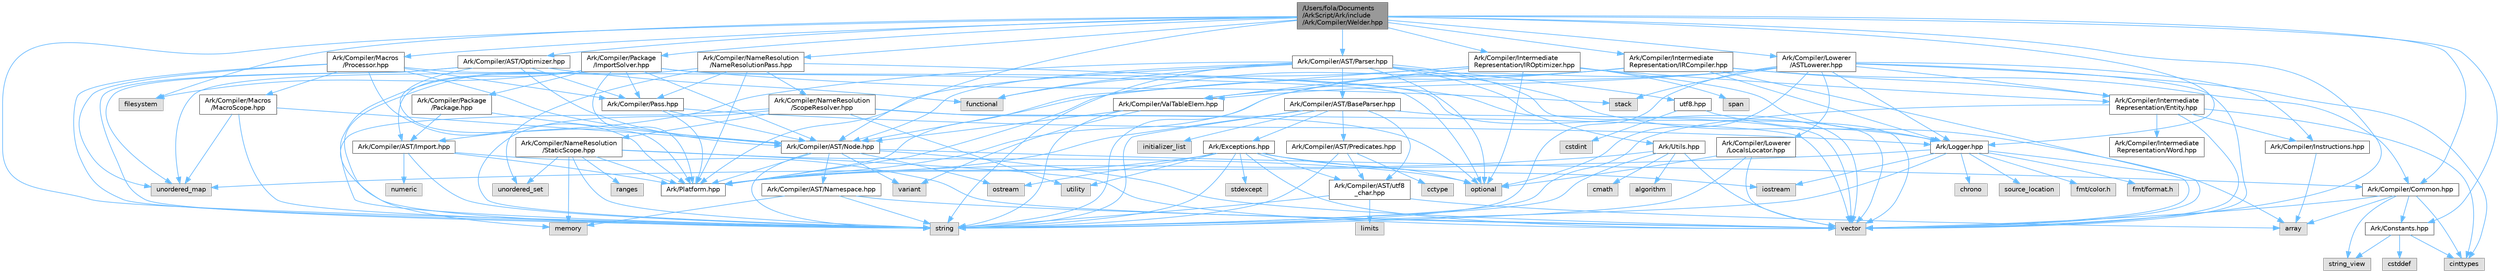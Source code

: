digraph "/Users/fola/Documents/ArkScript/Ark/include/Ark/Compiler/Welder.hpp"
{
 // INTERACTIVE_SVG=YES
 // LATEX_PDF_SIZE
  bgcolor="transparent";
  edge [fontname=Helvetica,fontsize=10,labelfontname=Helvetica,labelfontsize=10];
  node [fontname=Helvetica,fontsize=10,shape=box,height=0.2,width=0.4];
  Node1 [id="Node000001",label="/Users/fola/Documents\l/ArkScript/Ark/include\l/Ark/Compiler/Welder.hpp",height=0.2,width=0.4,color="gray40", fillcolor="grey60", style="filled", fontcolor="black",tooltip="In charge of welding everything needed to compile code."];
  Node1 -> Node2 [id="edge1_Node000001_Node000002",color="steelblue1",style="solid",tooltip=" "];
  Node2 [id="Node000002",label="string",height=0.2,width=0.4,color="grey60", fillcolor="#E0E0E0", style="filled",tooltip=" "];
  Node1 -> Node3 [id="edge2_Node000001_Node000003",color="steelblue1",style="solid",tooltip=" "];
  Node3 [id="Node000003",label="vector",height=0.2,width=0.4,color="grey60", fillcolor="#E0E0E0", style="filled",tooltip=" "];
  Node1 -> Node4 [id="edge3_Node000001_Node000004",color="steelblue1",style="solid",tooltip=" "];
  Node4 [id="Node000004",label="filesystem",height=0.2,width=0.4,color="grey60", fillcolor="#E0E0E0", style="filled",tooltip=" "];
  Node1 -> Node5 [id="edge4_Node000001_Node000005",color="steelblue1",style="solid",tooltip=" "];
  Node5 [id="Node000005",label="Ark/Compiler/Common.hpp",height=0.2,width=0.4,color="grey40", fillcolor="white", style="filled",URL="$d8/ddd/Common_8hpp.html",tooltip="Common code for the compiler."];
  Node5 -> Node6 [id="edge5_Node000005_Node000006",color="steelblue1",style="solid",tooltip=" "];
  Node6 [id="Node000006",label="array",height=0.2,width=0.4,color="grey60", fillcolor="#E0E0E0", style="filled",tooltip=" "];
  Node5 -> Node7 [id="edge6_Node000005_Node000007",color="steelblue1",style="solid",tooltip=" "];
  Node7 [id="Node000007",label="string_view",height=0.2,width=0.4,color="grey60", fillcolor="#E0E0E0", style="filled",tooltip=" "];
  Node5 -> Node3 [id="edge7_Node000005_Node000003",color="steelblue1",style="solid",tooltip=" "];
  Node5 -> Node8 [id="edge8_Node000005_Node000008",color="steelblue1",style="solid",tooltip=" "];
  Node8 [id="Node000008",label="cinttypes",height=0.2,width=0.4,color="grey60", fillcolor="#E0E0E0", style="filled",tooltip=" "];
  Node5 -> Node9 [id="edge9_Node000005_Node000009",color="steelblue1",style="solid",tooltip=" "];
  Node9 [id="Node000009",label="Ark/Constants.hpp",height=0.2,width=0.4,color="grey40", fillcolor="white", style="filled",URL="$d6/de9/Constants_8hpp.html",tooltip="Constants used by ArkScript."];
  Node9 -> Node7 [id="edge10_Node000009_Node000007",color="steelblue1",style="solid",tooltip=" "];
  Node9 -> Node8 [id="edge11_Node000009_Node000008",color="steelblue1",style="solid",tooltip=" "];
  Node9 -> Node10 [id="edge12_Node000009_Node000010",color="steelblue1",style="solid",tooltip=" "];
  Node10 [id="Node000010",label="cstddef",height=0.2,width=0.4,color="grey60", fillcolor="#E0E0E0", style="filled",tooltip=" "];
  Node1 -> Node11 [id="edge13_Node000001_Node000011",color="steelblue1",style="solid",tooltip=" "];
  Node11 [id="Node000011",label="Ark/Compiler/AST/Node.hpp",height=0.2,width=0.4,color="grey40", fillcolor="white", style="filled",URL="$d7/dc6/Node_8hpp.html",tooltip="AST node used by the parser, optimizer and compiler."];
  Node11 -> Node12 [id="edge14_Node000011_Node000012",color="steelblue1",style="solid",tooltip=" "];
  Node12 [id="Node000012",label="variant",height=0.2,width=0.4,color="grey60", fillcolor="#E0E0E0", style="filled",tooltip=" "];
  Node11 -> Node13 [id="edge15_Node000011_Node000013",color="steelblue1",style="solid",tooltip=" "];
  Node13 [id="Node000013",label="ostream",height=0.2,width=0.4,color="grey60", fillcolor="#E0E0E0", style="filled",tooltip=" "];
  Node11 -> Node2 [id="edge16_Node000011_Node000002",color="steelblue1",style="solid",tooltip=" "];
  Node11 -> Node3 [id="edge17_Node000011_Node000003",color="steelblue1",style="solid",tooltip=" "];
  Node11 -> Node14 [id="edge18_Node000011_Node000014",color="steelblue1",style="solid",tooltip=" "];
  Node14 [id="Node000014",label="Ark/Compiler/AST/Namespace.hpp",height=0.2,width=0.4,color="grey40", fillcolor="white", style="filled",URL="$da/d33/Namespace_8hpp.html",tooltip=" "];
  Node14 -> Node2 [id="edge19_Node000014_Node000002",color="steelblue1",style="solid",tooltip=" "];
  Node14 -> Node3 [id="edge20_Node000014_Node000003",color="steelblue1",style="solid",tooltip=" "];
  Node14 -> Node15 [id="edge21_Node000014_Node000015",color="steelblue1",style="solid",tooltip=" "];
  Node15 [id="Node000015",label="memory",height=0.2,width=0.4,color="grey60", fillcolor="#E0E0E0", style="filled",tooltip=" "];
  Node11 -> Node5 [id="edge22_Node000011_Node000005",color="steelblue1",style="solid",tooltip=" "];
  Node11 -> Node16 [id="edge23_Node000011_Node000016",color="steelblue1",style="solid",tooltip=" "];
  Node16 [id="Node000016",label="Ark/Platform.hpp",height=0.2,width=0.4,color="grey40", fillcolor="white", style="filled",URL="$d5/d40/Platform_8hpp.html",tooltip="ArkScript configuration macros."];
  Node1 -> Node17 [id="edge24_Node000001_Node000017",color="steelblue1",style="solid",tooltip=" "];
  Node17 [id="Node000017",label="Ark/Compiler/AST/Parser.hpp",height=0.2,width=0.4,color="grey40", fillcolor="white", style="filled",URL="$d7/ddd/Parser_8hpp.html",tooltip="Parse ArkScript code, but do not handle any import declarations."];
  Node17 -> Node18 [id="edge25_Node000017_Node000018",color="steelblue1",style="solid",tooltip=" "];
  Node18 [id="Node000018",label="Ark/Compiler/AST/BaseParser.hpp",height=0.2,width=0.4,color="grey40", fillcolor="white", style="filled",URL="$d3/d70/BaseParser_8hpp.html",tooltip=" "];
  Node18 -> Node2 [id="edge26_Node000018_Node000002",color="steelblue1",style="solid",tooltip=" "];
  Node18 -> Node3 [id="edge27_Node000018_Node000003",color="steelblue1",style="solid",tooltip=" "];
  Node18 -> Node19 [id="edge28_Node000018_Node000019",color="steelblue1",style="solid",tooltip=" "];
  Node19 [id="Node000019",label="initializer_list",height=0.2,width=0.4,color="grey60", fillcolor="#E0E0E0", style="filled",tooltip=" "];
  Node18 -> Node16 [id="edge29_Node000018_Node000016",color="steelblue1",style="solid",tooltip=" "];
  Node18 -> Node20 [id="edge30_Node000018_Node000020",color="steelblue1",style="solid",tooltip=" "];
  Node20 [id="Node000020",label="Ark/Exceptions.hpp",height=0.2,width=0.4,color="grey40", fillcolor="white", style="filled",URL="$d2/de9/Exceptions_8hpp.html",tooltip="ArkScript homemade exceptions."];
  Node20 -> Node2 [id="edge31_Node000020_Node000002",color="steelblue1",style="solid",tooltip=" "];
  Node20 -> Node21 [id="edge32_Node000020_Node000021",color="steelblue1",style="solid",tooltip=" "];
  Node21 [id="Node000021",label="utility",height=0.2,width=0.4,color="grey60", fillcolor="#E0E0E0", style="filled",tooltip=" "];
  Node20 -> Node3 [id="edge33_Node000020_Node000003",color="steelblue1",style="solid",tooltip=" "];
  Node20 -> Node22 [id="edge34_Node000020_Node000022",color="steelblue1",style="solid",tooltip=" "];
  Node22 [id="Node000022",label="stdexcept",height=0.2,width=0.4,color="grey60", fillcolor="#E0E0E0", style="filled",tooltip=" "];
  Node20 -> Node23 [id="edge35_Node000020_Node000023",color="steelblue1",style="solid",tooltip=" "];
  Node23 [id="Node000023",label="optional",height=0.2,width=0.4,color="grey60", fillcolor="#E0E0E0", style="filled",tooltip=" "];
  Node20 -> Node13 [id="edge36_Node000020_Node000013",color="steelblue1",style="solid",tooltip=" "];
  Node20 -> Node24 [id="edge37_Node000020_Node000024",color="steelblue1",style="solid",tooltip=" "];
  Node24 [id="Node000024",label="iostream",height=0.2,width=0.4,color="grey60", fillcolor="#E0E0E0", style="filled",tooltip=" "];
  Node20 -> Node25 [id="edge38_Node000020_Node000025",color="steelblue1",style="solid",tooltip=" "];
  Node25 [id="Node000025",label="Ark/Compiler/AST/utf8\l_char.hpp",height=0.2,width=0.4,color="grey40", fillcolor="white", style="filled",URL="$db/d4e/utf8__char_8hpp.html",tooltip=" "];
  Node25 -> Node6 [id="edge39_Node000025_Node000006",color="steelblue1",style="solid",tooltip=" "];
  Node25 -> Node2 [id="edge40_Node000025_Node000002",color="steelblue1",style="solid",tooltip=" "];
  Node25 -> Node26 [id="edge41_Node000025_Node000026",color="steelblue1",style="solid",tooltip=" "];
  Node26 [id="Node000026",label="limits",height=0.2,width=0.4,color="grey60", fillcolor="#E0E0E0", style="filled",tooltip=" "];
  Node20 -> Node16 [id="edge42_Node000020_Node000016",color="steelblue1",style="solid",tooltip=" "];
  Node18 -> Node27 [id="edge43_Node000018_Node000027",color="steelblue1",style="solid",tooltip=" "];
  Node27 [id="Node000027",label="Ark/Compiler/AST/Predicates.hpp",height=0.2,width=0.4,color="grey40", fillcolor="white", style="filled",URL="$dc/d59/Predicates_8hpp.html",tooltip=" "];
  Node27 -> Node2 [id="edge44_Node000027_Node000002",color="steelblue1",style="solid",tooltip=" "];
  Node27 -> Node28 [id="edge45_Node000027_Node000028",color="steelblue1",style="solid",tooltip=" "];
  Node28 [id="Node000028",label="cctype",height=0.2,width=0.4,color="grey60", fillcolor="#E0E0E0", style="filled",tooltip=" "];
  Node27 -> Node25 [id="edge46_Node000027_Node000025",color="steelblue1",style="solid",tooltip=" "];
  Node18 -> Node25 [id="edge47_Node000018_Node000025",color="steelblue1",style="solid",tooltip=" "];
  Node17 -> Node11 [id="edge48_Node000017_Node000011",color="steelblue1",style="solid",tooltip=" "];
  Node17 -> Node29 [id="edge49_Node000017_Node000029",color="steelblue1",style="solid",tooltip=" "];
  Node29 [id="Node000029",label="Ark/Compiler/AST/Import.hpp",height=0.2,width=0.4,color="grey40", fillcolor="white", style="filled",URL="$d4/d32/Import_8hpp.html",tooltip=" "];
  Node29 -> Node3 [id="edge50_Node000029_Node000003",color="steelblue1",style="solid",tooltip=" "];
  Node29 -> Node2 [id="edge51_Node000029_Node000002",color="steelblue1",style="solid",tooltip=" "];
  Node29 -> Node30 [id="edge52_Node000029_Node000030",color="steelblue1",style="solid",tooltip=" "];
  Node30 [id="Node000030",label="numeric",height=0.2,width=0.4,color="grey60", fillcolor="#E0E0E0", style="filled",tooltip=" "];
  Node29 -> Node16 [id="edge53_Node000029_Node000016",color="steelblue1",style="solid",tooltip=" "];
  Node17 -> Node31 [id="edge54_Node000017_Node000031",color="steelblue1",style="solid",tooltip=" "];
  Node31 [id="Node000031",label="Ark/Logger.hpp",height=0.2,width=0.4,color="grey40", fillcolor="white", style="filled",URL="$d9/d11/Logger_8hpp.html",tooltip="Internal logger."];
  Node31 -> Node24 [id="edge55_Node000031_Node000024",color="steelblue1",style="solid",tooltip=" "];
  Node31 -> Node32 [id="edge56_Node000031_Node000032",color="steelblue1",style="solid",tooltip=" "];
  Node32 [id="Node000032",label="fmt/format.h",height=0.2,width=0.4,color="grey60", fillcolor="#E0E0E0", style="filled",tooltip=" "];
  Node31 -> Node2 [id="edge57_Node000031_Node000002",color="steelblue1",style="solid",tooltip=" "];
  Node31 -> Node33 [id="edge58_Node000031_Node000033",color="steelblue1",style="solid",tooltip=" "];
  Node33 [id="Node000033",label="chrono",height=0.2,width=0.4,color="grey60", fillcolor="#E0E0E0", style="filled",tooltip=" "];
  Node31 -> Node34 [id="edge59_Node000031_Node000034",color="steelblue1",style="solid",tooltip=" "];
  Node34 [id="Node000034",label="source_location",height=0.2,width=0.4,color="grey60", fillcolor="#E0E0E0", style="filled",tooltip=" "];
  Node31 -> Node3 [id="edge60_Node000031_Node000003",color="steelblue1",style="solid",tooltip=" "];
  Node31 -> Node35 [id="edge61_Node000031_Node000035",color="steelblue1",style="solid",tooltip=" "];
  Node35 [id="Node000035",label="unordered_map",height=0.2,width=0.4,color="grey60", fillcolor="#E0E0E0", style="filled",tooltip=" "];
  Node31 -> Node36 [id="edge62_Node000031_Node000036",color="steelblue1",style="solid",tooltip=" "];
  Node36 [id="Node000036",label="fmt/color.h",height=0.2,width=0.4,color="grey60", fillcolor="#E0E0E0", style="filled",tooltip=" "];
  Node17 -> Node37 [id="edge63_Node000017_Node000037",color="steelblue1",style="solid",tooltip=" "];
  Node37 [id="Node000037",label="Ark/Utils.hpp",height=0.2,width=0.4,color="grey40", fillcolor="white", style="filled",URL="$d4/dcb/Ark_2Utils_8hpp.html",tooltip="Lots of utilities about string, filesystem and more."];
  Node37 -> Node16 [id="edge64_Node000037_Node000016",color="steelblue1",style="solid",tooltip=" "];
  Node37 -> Node38 [id="edge65_Node000037_Node000038",color="steelblue1",style="solid",tooltip=" "];
  Node38 [id="Node000038",label="algorithm",height=0.2,width=0.4,color="grey60", fillcolor="#E0E0E0", style="filled",tooltip=" "];
  Node37 -> Node2 [id="edge66_Node000037_Node000002",color="steelblue1",style="solid",tooltip=" "];
  Node37 -> Node3 [id="edge67_Node000037_Node000003",color="steelblue1",style="solid",tooltip=" "];
  Node37 -> Node39 [id="edge68_Node000037_Node000039",color="steelblue1",style="solid",tooltip=" "];
  Node39 [id="Node000039",label="cmath",height=0.2,width=0.4,color="grey60", fillcolor="#E0E0E0", style="filled",tooltip=" "];
  Node17 -> Node16 [id="edge69_Node000017_Node000016",color="steelblue1",style="solid",tooltip=" "];
  Node17 -> Node2 [id="edge70_Node000017_Node000002",color="steelblue1",style="solid",tooltip=" "];
  Node17 -> Node3 [id="edge71_Node000017_Node000003",color="steelblue1",style="solid",tooltip=" "];
  Node17 -> Node23 [id="edge72_Node000017_Node000023",color="steelblue1",style="solid",tooltip=" "];
  Node17 -> Node40 [id="edge73_Node000017_Node000040",color="steelblue1",style="solid",tooltip=" "];
  Node40 [id="Node000040",label="functional",height=0.2,width=0.4,color="grey60", fillcolor="#E0E0E0", style="filled",tooltip=" "];
  Node17 -> Node41 [id="edge74_Node000017_Node000041",color="steelblue1",style="solid",tooltip=" "];
  Node41 [id="Node000041",label="utf8.hpp",height=0.2,width=0.4,color="grey40", fillcolor="white", style="filled",URL="$d1/d85/utf8_8hpp.html",tooltip=" "];
  Node41 -> Node6 [id="edge75_Node000041_Node000006",color="steelblue1",style="solid",tooltip=" "];
  Node41 -> Node42 [id="edge76_Node000041_Node000042",color="steelblue1",style="solid",tooltip=" "];
  Node42 [id="Node000042",label="cstdint",height=0.2,width=0.4,color="grey60", fillcolor="#E0E0E0", style="filled",tooltip=" "];
  Node1 -> Node43 [id="edge77_Node000001_Node000043",color="steelblue1",style="solid",tooltip=" "];
  Node43 [id="Node000043",label="Ark/Compiler/Lowerer\l/ASTLowerer.hpp",height=0.2,width=0.4,color="grey40", fillcolor="white", style="filled",URL="$db/d08/ASTLowerer_8hpp.html",tooltip=" "];
  Node43 -> Node44 [id="edge78_Node000043_Node000044",color="steelblue1",style="solid",tooltip=" "];
  Node44 [id="Node000044",label="stack",height=0.2,width=0.4,color="grey60", fillcolor="#E0E0E0", style="filled",tooltip=" "];
  Node43 -> Node3 [id="edge79_Node000043_Node000003",color="steelblue1",style="solid",tooltip=" "];
  Node43 -> Node2 [id="edge80_Node000043_Node000002",color="steelblue1",style="solid",tooltip=" "];
  Node43 -> Node8 [id="edge81_Node000043_Node000008",color="steelblue1",style="solid",tooltip=" "];
  Node43 -> Node23 [id="edge82_Node000043_Node000023",color="steelblue1",style="solid",tooltip=" "];
  Node43 -> Node16 [id="edge83_Node000043_Node000016",color="steelblue1",style="solid",tooltip=" "];
  Node43 -> Node31 [id="edge84_Node000043_Node000031",color="steelblue1",style="solid",tooltip=" "];
  Node43 -> Node45 [id="edge85_Node000043_Node000045",color="steelblue1",style="solid",tooltip=" "];
  Node45 [id="Node000045",label="Ark/Compiler/Instructions.hpp",height=0.2,width=0.4,color="grey40", fillcolor="white", style="filled",URL="$d8/daa/Instructions_8hpp.html",tooltip="The different instructions used by the compiler and virtual machine."];
  Node45 -> Node6 [id="edge86_Node000045_Node000006",color="steelblue1",style="solid",tooltip=" "];
  Node43 -> Node46 [id="edge87_Node000043_Node000046",color="steelblue1",style="solid",tooltip=" "];
  Node46 [id="Node000046",label="Ark/Compiler/Intermediate\lRepresentation/Entity.hpp",height=0.2,width=0.4,color="grey40", fillcolor="white", style="filled",URL="$de/da6/Entity_8hpp.html",tooltip="An entity in the IR is a bundle of information."];
  Node46 -> Node8 [id="edge88_Node000046_Node000008",color="steelblue1",style="solid",tooltip=" "];
  Node46 -> Node3 [id="edge89_Node000046_Node000003",color="steelblue1",style="solid",tooltip=" "];
  Node46 -> Node2 [id="edge90_Node000046_Node000002",color="steelblue1",style="solid",tooltip=" "];
  Node46 -> Node47 [id="edge91_Node000046_Node000047",color="steelblue1",style="solid",tooltip=" "];
  Node47 [id="Node000047",label="Ark/Compiler/Intermediate\lRepresentation/Word.hpp",height=0.2,width=0.4,color="grey40", fillcolor="white", style="filled",URL="$db/d53/Word_8hpp.html",tooltip="Describe an instruction and its immediate argument."];
  Node46 -> Node45 [id="edge92_Node000046_Node000045",color="steelblue1",style="solid",tooltip=" "];
  Node43 -> Node11 [id="edge93_Node000043_Node000011",color="steelblue1",style="solid",tooltip=" "];
  Node43 -> Node48 [id="edge94_Node000043_Node000048",color="steelblue1",style="solid",tooltip=" "];
  Node48 [id="Node000048",label="Ark/Compiler/ValTableElem.hpp",height=0.2,width=0.4,color="grey40", fillcolor="white", style="filled",URL="$dd/de7/ValTableElem_8hpp.html",tooltip="The basic value type handled by the compiler."];
  Node48 -> Node12 [id="edge95_Node000048_Node000012",color="steelblue1",style="solid",tooltip=" "];
  Node48 -> Node2 [id="edge96_Node000048_Node000002",color="steelblue1",style="solid",tooltip=" "];
  Node48 -> Node11 [id="edge97_Node000048_Node000011",color="steelblue1",style="solid",tooltip=" "];
  Node43 -> Node49 [id="edge98_Node000043_Node000049",color="steelblue1",style="solid",tooltip=" "];
  Node49 [id="Node000049",label="Ark/Compiler/Lowerer\l/LocalsLocator.hpp",height=0.2,width=0.4,color="grey40", fillcolor="white", style="filled",URL="$df/dd6/LocalsLocator_8hpp.html",tooltip="Track locals at compile."];
  Node49 -> Node3 [id="edge99_Node000049_Node000003",color="steelblue1",style="solid",tooltip=" "];
  Node49 -> Node2 [id="edge100_Node000049_Node000002",color="steelblue1",style="solid",tooltip=" "];
  Node49 -> Node23 [id="edge101_Node000049_Node000023",color="steelblue1",style="solid",tooltip=" "];
  Node1 -> Node50 [id="edge102_Node000001_Node000050",color="steelblue1",style="solid",tooltip=" "];
  Node50 [id="Node000050",label="Ark/Compiler/Intermediate\lRepresentation/IROptimizer.hpp",height=0.2,width=0.4,color="grey40", fillcolor="white", style="filled",URL="$d0/de2/IROptimizer_8hpp.html",tooltip="Optimize IR based on IR entity grouped by 2 (or more)"];
  Node50 -> Node16 [id="edge103_Node000050_Node000016",color="steelblue1",style="solid",tooltip=" "];
  Node50 -> Node31 [id="edge104_Node000050_Node000031",color="steelblue1",style="solid",tooltip=" "];
  Node50 -> Node48 [id="edge105_Node000050_Node000048",color="steelblue1",style="solid",tooltip=" "];
  Node50 -> Node46 [id="edge106_Node000050_Node000046",color="steelblue1",style="solid",tooltip=" "];
  Node50 -> Node51 [id="edge107_Node000050_Node000051",color="steelblue1",style="solid",tooltip=" "];
  Node51 [id="Node000051",label="span",height=0.2,width=0.4,color="grey60", fillcolor="#E0E0E0", style="filled",tooltip=" "];
  Node50 -> Node23 [id="edge108_Node000050_Node000023",color="steelblue1",style="solid",tooltip=" "];
  Node50 -> Node40 [id="edge109_Node000050_Node000040",color="steelblue1",style="solid",tooltip=" "];
  Node1 -> Node52 [id="edge110_Node000001_Node000052",color="steelblue1",style="solid",tooltip=" "];
  Node52 [id="Node000052",label="Ark/Compiler/Intermediate\lRepresentation/IRCompiler.hpp",height=0.2,width=0.4,color="grey40", fillcolor="white", style="filled",URL="$df/d86/IRCompiler_8hpp.html",tooltip="Compile the intermediate representation to bytecode."];
  Node52 -> Node3 [id="edge111_Node000052_Node000003",color="steelblue1",style="solid",tooltip=" "];
  Node52 -> Node2 [id="edge112_Node000052_Node000002",color="steelblue1",style="solid",tooltip=" "];
  Node52 -> Node16 [id="edge113_Node000052_Node000016",color="steelblue1",style="solid",tooltip=" "];
  Node52 -> Node31 [id="edge114_Node000052_Node000031",color="steelblue1",style="solid",tooltip=" "];
  Node52 -> Node5 [id="edge115_Node000052_Node000005",color="steelblue1",style="solid",tooltip=" "];
  Node52 -> Node48 [id="edge116_Node000052_Node000048",color="steelblue1",style="solid",tooltip=" "];
  Node52 -> Node46 [id="edge117_Node000052_Node000046",color="steelblue1",style="solid",tooltip=" "];
  Node1 -> Node9 [id="edge118_Node000001_Node000009",color="steelblue1",style="solid",tooltip=" "];
  Node1 -> Node31 [id="edge119_Node000001_Node000031",color="steelblue1",style="solid",tooltip=" "];
  Node1 -> Node53 [id="edge120_Node000001_Node000053",color="steelblue1",style="solid",tooltip=" "];
  Node53 [id="Node000053",label="Ark/Compiler/Package\l/ImportSolver.hpp",height=0.2,width=0.4,color="grey40", fillcolor="white", style="filled",URL="$d1/db0/ImportSolver_8hpp.html",tooltip="Handle imports, resolve them with modules and everything."];
  Node53 -> Node44 [id="edge121_Node000053_Node000044",color="steelblue1",style="solid",tooltip=" "];
  Node53 -> Node3 [id="edge122_Node000053_Node000003",color="steelblue1",style="solid",tooltip=" "];
  Node53 -> Node2 [id="edge123_Node000053_Node000002",color="steelblue1",style="solid",tooltip=" "];
  Node53 -> Node4 [id="edge124_Node000053_Node000004",color="steelblue1",style="solid",tooltip=" "];
  Node53 -> Node35 [id="edge125_Node000053_Node000035",color="steelblue1",style="solid",tooltip=" "];
  Node53 -> Node16 [id="edge126_Node000053_Node000016",color="steelblue1",style="solid",tooltip=" "];
  Node53 -> Node54 [id="edge127_Node000053_Node000054",color="steelblue1",style="solid",tooltip=" "];
  Node54 [id="Node000054",label="Ark/Compiler/Pass.hpp",height=0.2,width=0.4,color="grey40", fillcolor="white", style="filled",URL="$df/d5f/Pass_8hpp.html",tooltip="Interface for a compiler pass (take in an AST, output an AST)"];
  Node54 -> Node16 [id="edge128_Node000054_Node000016",color="steelblue1",style="solid",tooltip=" "];
  Node54 -> Node11 [id="edge129_Node000054_Node000011",color="steelblue1",style="solid",tooltip=" "];
  Node54 -> Node31 [id="edge130_Node000054_Node000031",color="steelblue1",style="solid",tooltip=" "];
  Node53 -> Node11 [id="edge131_Node000053_Node000011",color="steelblue1",style="solid",tooltip=" "];
  Node53 -> Node29 [id="edge132_Node000053_Node000029",color="steelblue1",style="solid",tooltip=" "];
  Node53 -> Node55 [id="edge133_Node000053_Node000055",color="steelblue1",style="solid",tooltip=" "];
  Node55 [id="Node000055",label="Ark/Compiler/Package\l/Package.hpp",height=0.2,width=0.4,color="grey40", fillcolor="white", style="filled",URL="$d8/d80/Package_8hpp.html",tooltip=" "];
  Node55 -> Node11 [id="edge134_Node000055_Node000011",color="steelblue1",style="solid",tooltip=" "];
  Node55 -> Node29 [id="edge135_Node000055_Node000029",color="steelblue1",style="solid",tooltip=" "];
  Node1 -> Node56 [id="edge136_Node000001_Node000056",color="steelblue1",style="solid",tooltip=" "];
  Node56 [id="Node000056",label="Ark/Compiler/Macros\l/Processor.hpp",height=0.2,width=0.4,color="grey40", fillcolor="white", style="filled",URL="$de/db1/Processor_8hpp.html",tooltip="Handles the macros and their expansion in ArkScript source code."];
  Node56 -> Node16 [id="edge137_Node000056_Node000016",color="steelblue1",style="solid",tooltip=" "];
  Node56 -> Node11 [id="edge138_Node000056_Node000011",color="steelblue1",style="solid",tooltip=" "];
  Node56 -> Node57 [id="edge139_Node000056_Node000057",color="steelblue1",style="solid",tooltip=" "];
  Node57 [id="Node000057",label="Ark/Compiler/Macros\l/MacroScope.hpp",height=0.2,width=0.4,color="grey40", fillcolor="white", style="filled",URL="$d7/dfb/MacroScope_8hpp.html",tooltip="Defines tools to handle macro definitions."];
  Node57 -> Node11 [id="edge140_Node000057_Node000011",color="steelblue1",style="solid",tooltip=" "];
  Node57 -> Node35 [id="edge141_Node000057_Node000035",color="steelblue1",style="solid",tooltip=" "];
  Node57 -> Node2 [id="edge142_Node000057_Node000002",color="steelblue1",style="solid",tooltip=" "];
  Node56 -> Node54 [id="edge143_Node000056_Node000054",color="steelblue1",style="solid",tooltip=" "];
  Node56 -> Node35 [id="edge144_Node000056_Node000035",color="steelblue1",style="solid",tooltip=" "];
  Node56 -> Node23 [id="edge145_Node000056_Node000023",color="steelblue1",style="solid",tooltip=" "];
  Node56 -> Node2 [id="edge146_Node000056_Node000002",color="steelblue1",style="solid",tooltip=" "];
  Node1 -> Node58 [id="edge147_Node000001_Node000058",color="steelblue1",style="solid",tooltip=" "];
  Node58 [id="Node000058",label="Ark/Compiler/AST/Optimizer.hpp",height=0.2,width=0.4,color="grey40", fillcolor="white", style="filled",URL="$db/d93/Optimizer_8hpp.html",tooltip="Optimizes a given ArkScript AST."];
  Node58 -> Node40 [id="edge148_Node000058_Node000040",color="steelblue1",style="solid",tooltip=" "];
  Node58 -> Node35 [id="edge149_Node000058_Node000035",color="steelblue1",style="solid",tooltip=" "];
  Node58 -> Node2 [id="edge150_Node000058_Node000002",color="steelblue1",style="solid",tooltip=" "];
  Node58 -> Node16 [id="edge151_Node000058_Node000016",color="steelblue1",style="solid",tooltip=" "];
  Node58 -> Node54 [id="edge152_Node000058_Node000054",color="steelblue1",style="solid",tooltip=" "];
  Node58 -> Node11 [id="edge153_Node000058_Node000011",color="steelblue1",style="solid",tooltip=" "];
  Node1 -> Node59 [id="edge154_Node000001_Node000059",color="steelblue1",style="solid",tooltip=" "];
  Node59 [id="Node000059",label="Ark/Compiler/NameResolution\l/NameResolutionPass.hpp",height=0.2,width=0.4,color="grey40", fillcolor="white", style="filled",URL="$d4/de8/NameResolutionPass_8hpp.html",tooltip="Resolves names and fully qualify them in the AST (prefixing them with the package they are from)"];
  Node59 -> Node3 [id="edge155_Node000059_Node000003",color="steelblue1",style="solid",tooltip=" "];
  Node59 -> Node2 [id="edge156_Node000059_Node000002",color="steelblue1",style="solid",tooltip=" "];
  Node59 -> Node60 [id="edge157_Node000059_Node000060",color="steelblue1",style="solid",tooltip=" "];
  Node60 [id="Node000060",label="unordered_set",height=0.2,width=0.4,color="grey60", fillcolor="#E0E0E0", style="filled",tooltip=" "];
  Node59 -> Node16 [id="edge158_Node000059_Node000016",color="steelblue1",style="solid",tooltip=" "];
  Node59 -> Node54 [id="edge159_Node000059_Node000054",color="steelblue1",style="solid",tooltip=" "];
  Node59 -> Node61 [id="edge160_Node000059_Node000061",color="steelblue1",style="solid",tooltip=" "];
  Node61 [id="Node000061",label="Ark/Compiler/NameResolution\l/ScopeResolver.hpp",height=0.2,width=0.4,color="grey40", fillcolor="white", style="filled",URL="$db/d5b/ScopeResolver_8hpp.html",tooltip="Handle scope resolution at compile time."];
  Node61 -> Node2 [id="edge161_Node000061_Node000002",color="steelblue1",style="solid",tooltip=" "];
  Node61 -> Node23 [id="edge162_Node000061_Node000023",color="steelblue1",style="solid",tooltip=" "];
  Node61 -> Node15 [id="edge163_Node000061_Node000015",color="steelblue1",style="solid",tooltip=" "];
  Node61 -> Node3 [id="edge164_Node000061_Node000003",color="steelblue1",style="solid",tooltip=" "];
  Node61 -> Node21 [id="edge165_Node000061_Node000021",color="steelblue1",style="solid",tooltip=" "];
  Node61 -> Node62 [id="edge166_Node000061_Node000062",color="steelblue1",style="solid",tooltip=" "];
  Node62 [id="Node000062",label="Ark/Compiler/NameResolution\l/StaticScope.hpp",height=0.2,width=0.4,color="grey40", fillcolor="white", style="filled",URL="$df/db8/StaticScope_8hpp.html",tooltip="Static scopes (for functions, loops) and namespace scopes (for packages) definitions,..."];
  Node62 -> Node2 [id="edge167_Node000062_Node000002",color="steelblue1",style="solid",tooltip=" "];
  Node62 -> Node23 [id="edge168_Node000062_Node000023",color="steelblue1",style="solid",tooltip=" "];
  Node62 -> Node15 [id="edge169_Node000062_Node000015",color="steelblue1",style="solid",tooltip=" "];
  Node62 -> Node3 [id="edge170_Node000062_Node000003",color="steelblue1",style="solid",tooltip=" "];
  Node62 -> Node63 [id="edge171_Node000062_Node000063",color="steelblue1",style="solid",tooltip=" "];
  Node63 [id="Node000063",label="ranges",height=0.2,width=0.4,color="grey60", fillcolor="#E0E0E0", style="filled",tooltip=" "];
  Node62 -> Node60 [id="edge172_Node000062_Node000060",color="steelblue1",style="solid",tooltip=" "];
  Node62 -> Node16 [id="edge173_Node000062_Node000016",color="steelblue1",style="solid",tooltip=" "];
}
